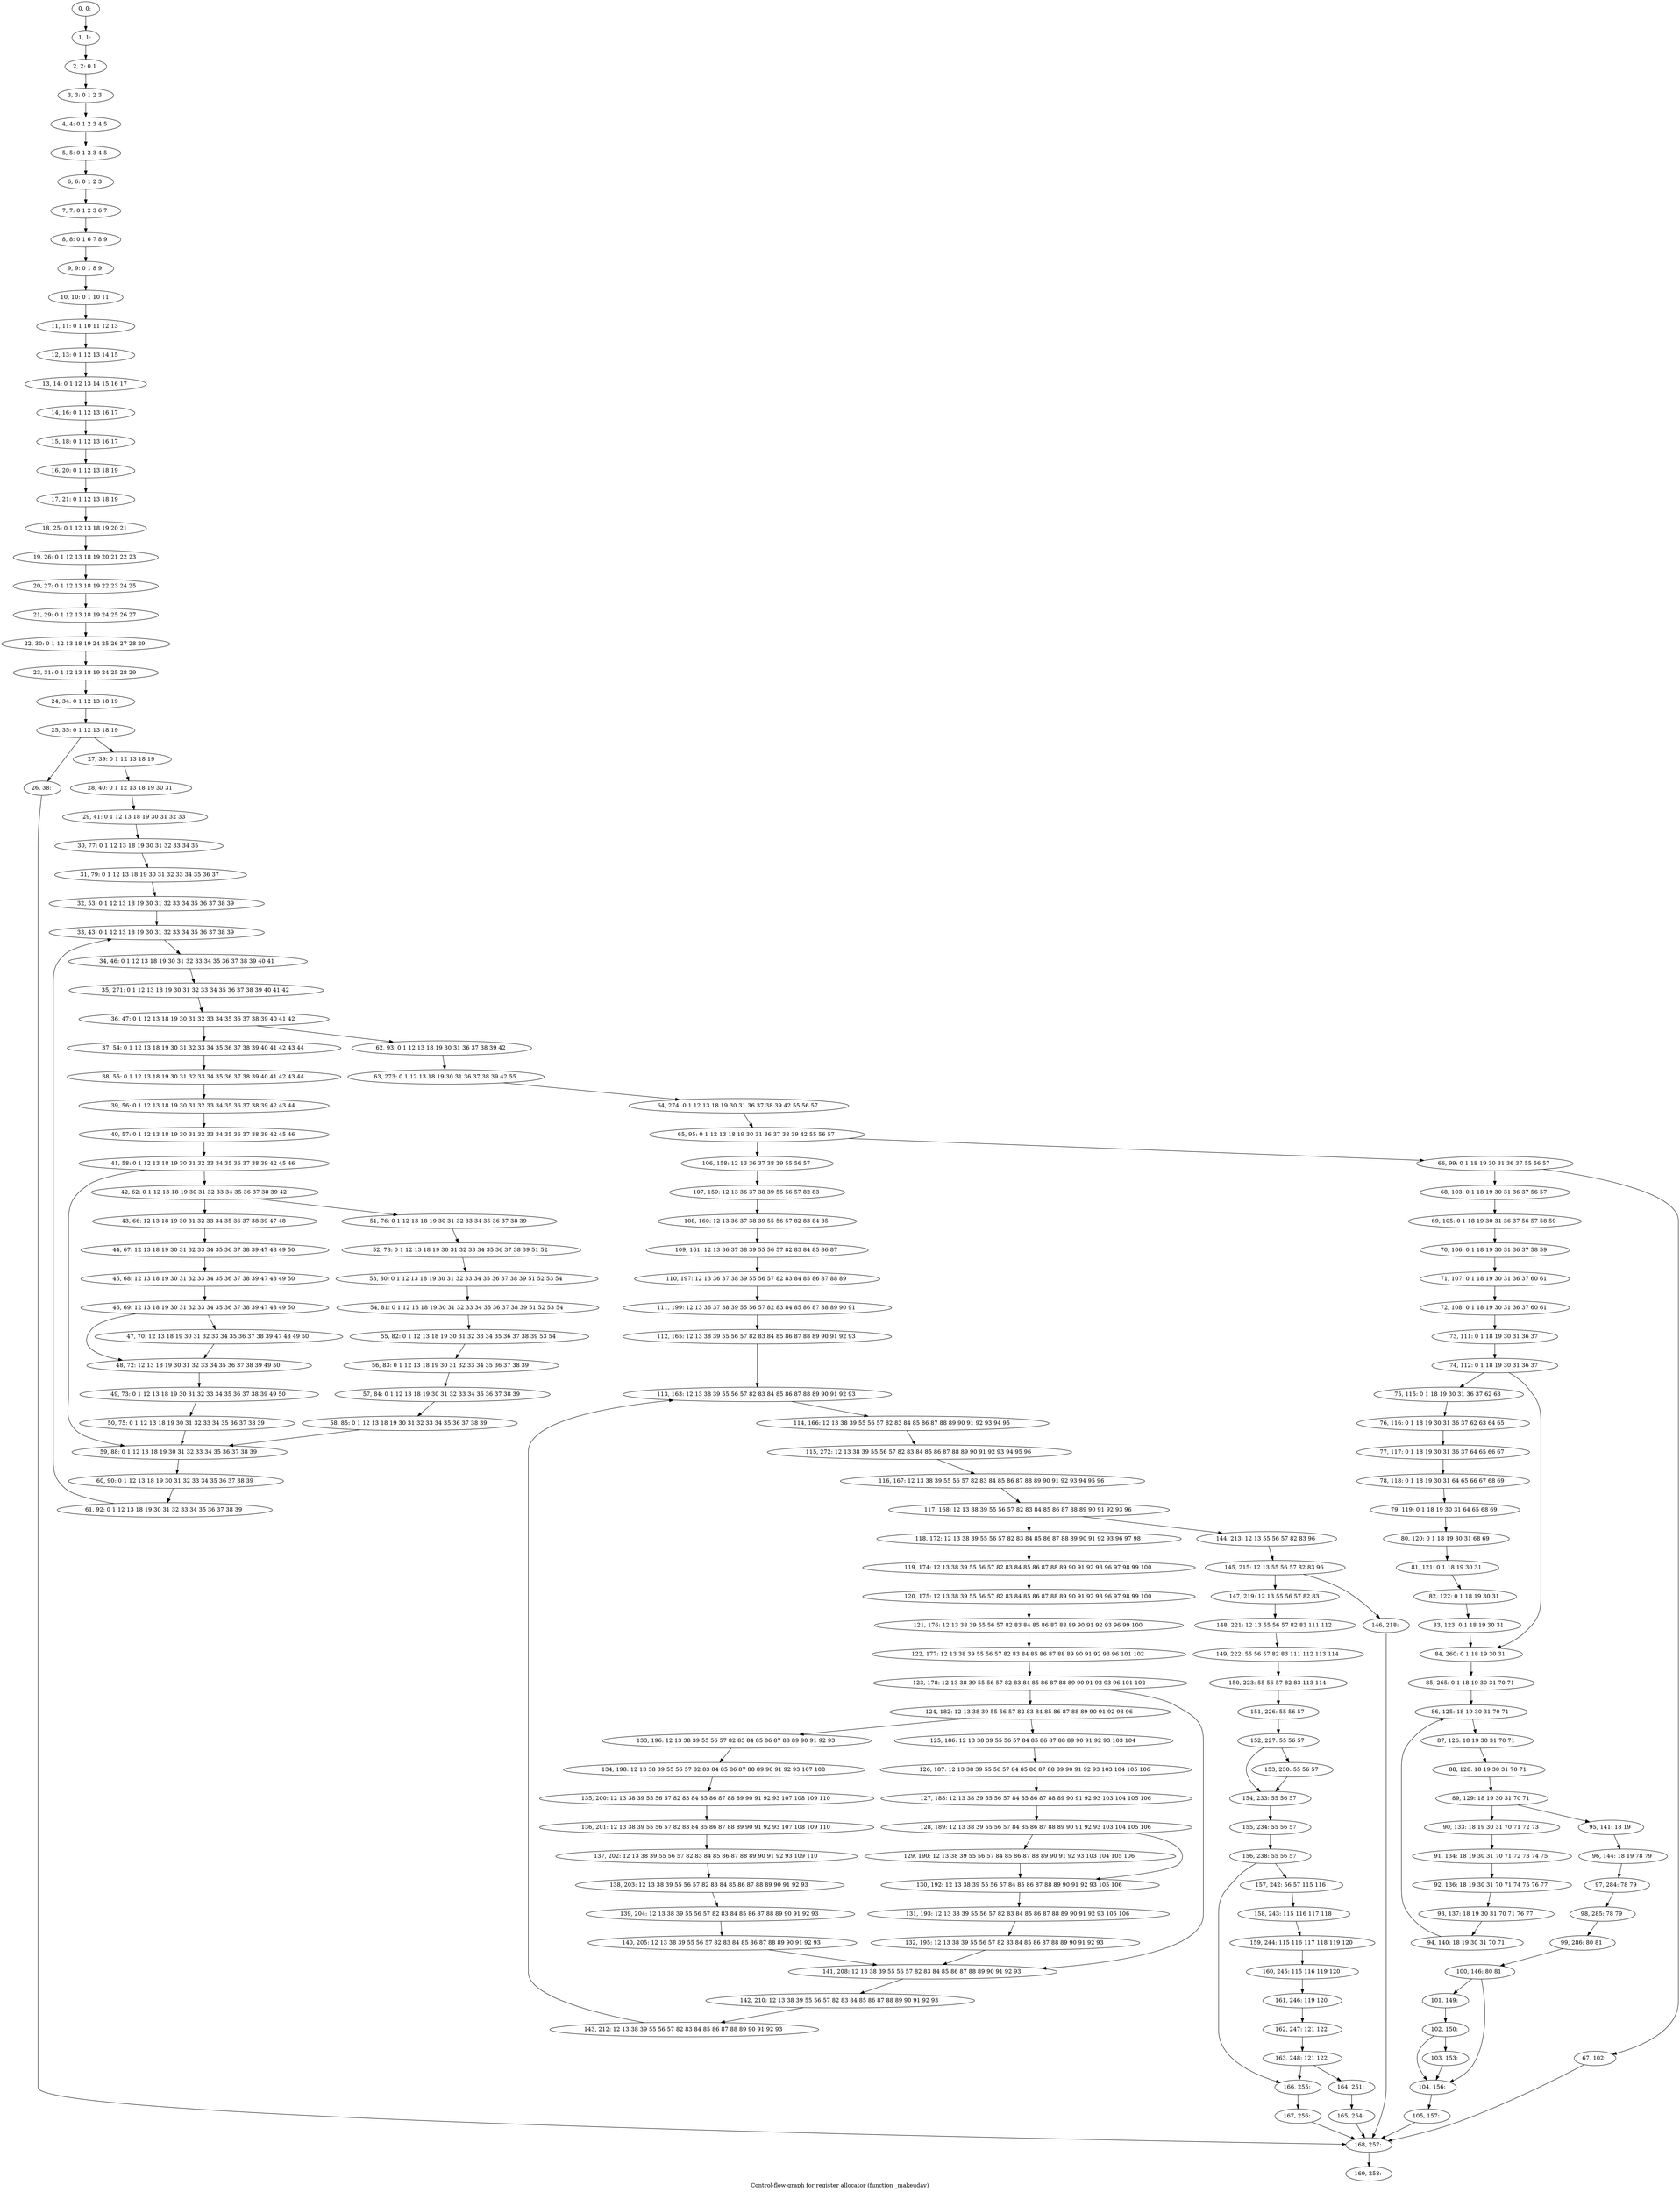 digraph G {
graph [label="Control-flow-graph for register allocator (function _makeuday)"]
0[label="0, 0: "];
1[label="1, 1: "];
2[label="2, 2: 0 1 "];
3[label="3, 3: 0 1 2 3 "];
4[label="4, 4: 0 1 2 3 4 5 "];
5[label="5, 5: 0 1 2 3 4 5 "];
6[label="6, 6: 0 1 2 3 "];
7[label="7, 7: 0 1 2 3 6 7 "];
8[label="8, 8: 0 1 6 7 8 9 "];
9[label="9, 9: 0 1 8 9 "];
10[label="10, 10: 0 1 10 11 "];
11[label="11, 11: 0 1 10 11 12 13 "];
12[label="12, 13: 0 1 12 13 14 15 "];
13[label="13, 14: 0 1 12 13 14 15 16 17 "];
14[label="14, 16: 0 1 12 13 16 17 "];
15[label="15, 18: 0 1 12 13 16 17 "];
16[label="16, 20: 0 1 12 13 18 19 "];
17[label="17, 21: 0 1 12 13 18 19 "];
18[label="18, 25: 0 1 12 13 18 19 20 21 "];
19[label="19, 26: 0 1 12 13 18 19 20 21 22 23 "];
20[label="20, 27: 0 1 12 13 18 19 22 23 24 25 "];
21[label="21, 29: 0 1 12 13 18 19 24 25 26 27 "];
22[label="22, 30: 0 1 12 13 18 19 24 25 26 27 28 29 "];
23[label="23, 31: 0 1 12 13 18 19 24 25 28 29 "];
24[label="24, 34: 0 1 12 13 18 19 "];
25[label="25, 35: 0 1 12 13 18 19 "];
26[label="26, 38: "];
27[label="27, 39: 0 1 12 13 18 19 "];
28[label="28, 40: 0 1 12 13 18 19 30 31 "];
29[label="29, 41: 0 1 12 13 18 19 30 31 32 33 "];
30[label="30, 77: 0 1 12 13 18 19 30 31 32 33 34 35 "];
31[label="31, 79: 0 1 12 13 18 19 30 31 32 33 34 35 36 37 "];
32[label="32, 53: 0 1 12 13 18 19 30 31 32 33 34 35 36 37 38 39 "];
33[label="33, 43: 0 1 12 13 18 19 30 31 32 33 34 35 36 37 38 39 "];
34[label="34, 46: 0 1 12 13 18 19 30 31 32 33 34 35 36 37 38 39 40 41 "];
35[label="35, 271: 0 1 12 13 18 19 30 31 32 33 34 35 36 37 38 39 40 41 42 "];
36[label="36, 47: 0 1 12 13 18 19 30 31 32 33 34 35 36 37 38 39 40 41 42 "];
37[label="37, 54: 0 1 12 13 18 19 30 31 32 33 34 35 36 37 38 39 40 41 42 43 44 "];
38[label="38, 55: 0 1 12 13 18 19 30 31 32 33 34 35 36 37 38 39 40 41 42 43 44 "];
39[label="39, 56: 0 1 12 13 18 19 30 31 32 33 34 35 36 37 38 39 42 43 44 "];
40[label="40, 57: 0 1 12 13 18 19 30 31 32 33 34 35 36 37 38 39 42 45 46 "];
41[label="41, 58: 0 1 12 13 18 19 30 31 32 33 34 35 36 37 38 39 42 45 46 "];
42[label="42, 62: 0 1 12 13 18 19 30 31 32 33 34 35 36 37 38 39 42 "];
43[label="43, 66: 12 13 18 19 30 31 32 33 34 35 36 37 38 39 47 48 "];
44[label="44, 67: 12 13 18 19 30 31 32 33 34 35 36 37 38 39 47 48 49 50 "];
45[label="45, 68: 12 13 18 19 30 31 32 33 34 35 36 37 38 39 47 48 49 50 "];
46[label="46, 69: 12 13 18 19 30 31 32 33 34 35 36 37 38 39 47 48 49 50 "];
47[label="47, 70: 12 13 18 19 30 31 32 33 34 35 36 37 38 39 47 48 49 50 "];
48[label="48, 72: 12 13 18 19 30 31 32 33 34 35 36 37 38 39 49 50 "];
49[label="49, 73: 0 1 12 13 18 19 30 31 32 33 34 35 36 37 38 39 49 50 "];
50[label="50, 75: 0 1 12 13 18 19 30 31 32 33 34 35 36 37 38 39 "];
51[label="51, 76: 0 1 12 13 18 19 30 31 32 33 34 35 36 37 38 39 "];
52[label="52, 78: 0 1 12 13 18 19 30 31 32 33 34 35 36 37 38 39 51 52 "];
53[label="53, 80: 0 1 12 13 18 19 30 31 32 33 34 35 36 37 38 39 51 52 53 54 "];
54[label="54, 81: 0 1 12 13 18 19 30 31 32 33 34 35 36 37 38 39 51 52 53 54 "];
55[label="55, 82: 0 1 12 13 18 19 30 31 32 33 34 35 36 37 38 39 53 54 "];
56[label="56, 83: 0 1 12 13 18 19 30 31 32 33 34 35 36 37 38 39 "];
57[label="57, 84: 0 1 12 13 18 19 30 31 32 33 34 35 36 37 38 39 "];
58[label="58, 85: 0 1 12 13 18 19 30 31 32 33 34 35 36 37 38 39 "];
59[label="59, 88: 0 1 12 13 18 19 30 31 32 33 34 35 36 37 38 39 "];
60[label="60, 90: 0 1 12 13 18 19 30 31 32 33 34 35 36 37 38 39 "];
61[label="61, 92: 0 1 12 13 18 19 30 31 32 33 34 35 36 37 38 39 "];
62[label="62, 93: 0 1 12 13 18 19 30 31 36 37 38 39 42 "];
63[label="63, 273: 0 1 12 13 18 19 30 31 36 37 38 39 42 55 "];
64[label="64, 274: 0 1 12 13 18 19 30 31 36 37 38 39 42 55 56 57 "];
65[label="65, 95: 0 1 12 13 18 19 30 31 36 37 38 39 42 55 56 57 "];
66[label="66, 99: 0 1 18 19 30 31 36 37 55 56 57 "];
67[label="67, 102: "];
68[label="68, 103: 0 1 18 19 30 31 36 37 56 57 "];
69[label="69, 105: 0 1 18 19 30 31 36 37 56 57 58 59 "];
70[label="70, 106: 0 1 18 19 30 31 36 37 58 59 "];
71[label="71, 107: 0 1 18 19 30 31 36 37 60 61 "];
72[label="72, 108: 0 1 18 19 30 31 36 37 60 61 "];
73[label="73, 111: 0 1 18 19 30 31 36 37 "];
74[label="74, 112: 0 1 18 19 30 31 36 37 "];
75[label="75, 115: 0 1 18 19 30 31 36 37 62 63 "];
76[label="76, 116: 0 1 18 19 30 31 36 37 62 63 64 65 "];
77[label="77, 117: 0 1 18 19 30 31 36 37 64 65 66 67 "];
78[label="78, 118: 0 1 18 19 30 31 64 65 66 67 68 69 "];
79[label="79, 119: 0 1 18 19 30 31 64 65 68 69 "];
80[label="80, 120: 0 1 18 19 30 31 68 69 "];
81[label="81, 121: 0 1 18 19 30 31 "];
82[label="82, 122: 0 1 18 19 30 31 "];
83[label="83, 123: 0 1 18 19 30 31 "];
84[label="84, 260: 0 1 18 19 30 31 "];
85[label="85, 265: 0 1 18 19 30 31 70 71 "];
86[label="86, 125: 18 19 30 31 70 71 "];
87[label="87, 126: 18 19 30 31 70 71 "];
88[label="88, 128: 18 19 30 31 70 71 "];
89[label="89, 129: 18 19 30 31 70 71 "];
90[label="90, 133: 18 19 30 31 70 71 72 73 "];
91[label="91, 134: 18 19 30 31 70 71 72 73 74 75 "];
92[label="92, 136: 18 19 30 31 70 71 74 75 76 77 "];
93[label="93, 137: 18 19 30 31 70 71 76 77 "];
94[label="94, 140: 18 19 30 31 70 71 "];
95[label="95, 141: 18 19 "];
96[label="96, 144: 18 19 78 79 "];
97[label="97, 284: 78 79 "];
98[label="98, 285: 78 79 "];
99[label="99, 286: 80 81 "];
100[label="100, 146: 80 81 "];
101[label="101, 149: "];
102[label="102, 150: "];
103[label="103, 153: "];
104[label="104, 156: "];
105[label="105, 157: "];
106[label="106, 158: 12 13 36 37 38 39 55 56 57 "];
107[label="107, 159: 12 13 36 37 38 39 55 56 57 82 83 "];
108[label="108, 160: 12 13 36 37 38 39 55 56 57 82 83 84 85 "];
109[label="109, 161: 12 13 36 37 38 39 55 56 57 82 83 84 85 86 87 "];
110[label="110, 197: 12 13 36 37 38 39 55 56 57 82 83 84 85 86 87 88 89 "];
111[label="111, 199: 12 13 36 37 38 39 55 56 57 82 83 84 85 86 87 88 89 90 91 "];
112[label="112, 165: 12 13 38 39 55 56 57 82 83 84 85 86 87 88 89 90 91 92 93 "];
113[label="113, 163: 12 13 38 39 55 56 57 82 83 84 85 86 87 88 89 90 91 92 93 "];
114[label="114, 166: 12 13 38 39 55 56 57 82 83 84 85 86 87 88 89 90 91 92 93 94 95 "];
115[label="115, 272: 12 13 38 39 55 56 57 82 83 84 85 86 87 88 89 90 91 92 93 94 95 96 "];
116[label="116, 167: 12 13 38 39 55 56 57 82 83 84 85 86 87 88 89 90 91 92 93 94 95 96 "];
117[label="117, 168: 12 13 38 39 55 56 57 82 83 84 85 86 87 88 89 90 91 92 93 96 "];
118[label="118, 172: 12 13 38 39 55 56 57 82 83 84 85 86 87 88 89 90 91 92 93 96 97 98 "];
119[label="119, 174: 12 13 38 39 55 56 57 82 83 84 85 86 87 88 89 90 91 92 93 96 97 98 99 100 "];
120[label="120, 175: 12 13 38 39 55 56 57 82 83 84 85 86 87 88 89 90 91 92 93 96 97 98 99 100 "];
121[label="121, 176: 12 13 38 39 55 56 57 82 83 84 85 86 87 88 89 90 91 92 93 96 99 100 "];
122[label="122, 177: 12 13 38 39 55 56 57 82 83 84 85 86 87 88 89 90 91 92 93 96 101 102 "];
123[label="123, 178: 12 13 38 39 55 56 57 82 83 84 85 86 87 88 89 90 91 92 93 96 101 102 "];
124[label="124, 182: 12 13 38 39 55 56 57 82 83 84 85 86 87 88 89 90 91 92 93 96 "];
125[label="125, 186: 12 13 38 39 55 56 57 84 85 86 87 88 89 90 91 92 93 103 104 "];
126[label="126, 187: 12 13 38 39 55 56 57 84 85 86 87 88 89 90 91 92 93 103 104 105 106 "];
127[label="127, 188: 12 13 38 39 55 56 57 84 85 86 87 88 89 90 91 92 93 103 104 105 106 "];
128[label="128, 189: 12 13 38 39 55 56 57 84 85 86 87 88 89 90 91 92 93 103 104 105 106 "];
129[label="129, 190: 12 13 38 39 55 56 57 84 85 86 87 88 89 90 91 92 93 103 104 105 106 "];
130[label="130, 192: 12 13 38 39 55 56 57 84 85 86 87 88 89 90 91 92 93 105 106 "];
131[label="131, 193: 12 13 38 39 55 56 57 82 83 84 85 86 87 88 89 90 91 92 93 105 106 "];
132[label="132, 195: 12 13 38 39 55 56 57 82 83 84 85 86 87 88 89 90 91 92 93 "];
133[label="133, 196: 12 13 38 39 55 56 57 82 83 84 85 86 87 88 89 90 91 92 93 "];
134[label="134, 198: 12 13 38 39 55 56 57 82 83 84 85 86 87 88 89 90 91 92 93 107 108 "];
135[label="135, 200: 12 13 38 39 55 56 57 82 83 84 85 86 87 88 89 90 91 92 93 107 108 109 110 "];
136[label="136, 201: 12 13 38 39 55 56 57 82 83 84 85 86 87 88 89 90 91 92 93 107 108 109 110 "];
137[label="137, 202: 12 13 38 39 55 56 57 82 83 84 85 86 87 88 89 90 91 92 93 109 110 "];
138[label="138, 203: 12 13 38 39 55 56 57 82 83 84 85 86 87 88 89 90 91 92 93 "];
139[label="139, 204: 12 13 38 39 55 56 57 82 83 84 85 86 87 88 89 90 91 92 93 "];
140[label="140, 205: 12 13 38 39 55 56 57 82 83 84 85 86 87 88 89 90 91 92 93 "];
141[label="141, 208: 12 13 38 39 55 56 57 82 83 84 85 86 87 88 89 90 91 92 93 "];
142[label="142, 210: 12 13 38 39 55 56 57 82 83 84 85 86 87 88 89 90 91 92 93 "];
143[label="143, 212: 12 13 38 39 55 56 57 82 83 84 85 86 87 88 89 90 91 92 93 "];
144[label="144, 213: 12 13 55 56 57 82 83 96 "];
145[label="145, 215: 12 13 55 56 57 82 83 96 "];
146[label="146, 218: "];
147[label="147, 219: 12 13 55 56 57 82 83 "];
148[label="148, 221: 12 13 55 56 57 82 83 111 112 "];
149[label="149, 222: 55 56 57 82 83 111 112 113 114 "];
150[label="150, 223: 55 56 57 82 83 113 114 "];
151[label="151, 226: 55 56 57 "];
152[label="152, 227: 55 56 57 "];
153[label="153, 230: 55 56 57 "];
154[label="154, 233: 55 56 57 "];
155[label="155, 234: 55 56 57 "];
156[label="156, 238: 55 56 57 "];
157[label="157, 242: 56 57 115 116 "];
158[label="158, 243: 115 116 117 118 "];
159[label="159, 244: 115 116 117 118 119 120 "];
160[label="160, 245: 115 116 119 120 "];
161[label="161, 246: 119 120 "];
162[label="162, 247: 121 122 "];
163[label="163, 248: 121 122 "];
164[label="164, 251: "];
165[label="165, 254: "];
166[label="166, 255: "];
167[label="167, 256: "];
168[label="168, 257: "];
169[label="169, 258: "];
0->1 ;
1->2 ;
2->3 ;
3->4 ;
4->5 ;
5->6 ;
6->7 ;
7->8 ;
8->9 ;
9->10 ;
10->11 ;
11->12 ;
12->13 ;
13->14 ;
14->15 ;
15->16 ;
16->17 ;
17->18 ;
18->19 ;
19->20 ;
20->21 ;
21->22 ;
22->23 ;
23->24 ;
24->25 ;
25->26 ;
25->27 ;
26->168 ;
27->28 ;
28->29 ;
29->30 ;
30->31 ;
31->32 ;
32->33 ;
33->34 ;
34->35 ;
35->36 ;
36->37 ;
36->62 ;
37->38 ;
38->39 ;
39->40 ;
40->41 ;
41->42 ;
41->59 ;
42->43 ;
42->51 ;
43->44 ;
44->45 ;
45->46 ;
46->47 ;
46->48 ;
47->48 ;
48->49 ;
49->50 ;
50->59 ;
51->52 ;
52->53 ;
53->54 ;
54->55 ;
55->56 ;
56->57 ;
57->58 ;
58->59 ;
59->60 ;
60->61 ;
61->33 ;
62->63 ;
63->64 ;
64->65 ;
65->66 ;
65->106 ;
66->67 ;
66->68 ;
67->168 ;
68->69 ;
69->70 ;
70->71 ;
71->72 ;
72->73 ;
73->74 ;
74->75 ;
74->84 ;
75->76 ;
76->77 ;
77->78 ;
78->79 ;
79->80 ;
80->81 ;
81->82 ;
82->83 ;
83->84 ;
84->85 ;
85->86 ;
86->87 ;
87->88 ;
88->89 ;
89->90 ;
89->95 ;
90->91 ;
91->92 ;
92->93 ;
93->94 ;
94->86 ;
95->96 ;
96->97 ;
97->98 ;
98->99 ;
99->100 ;
100->101 ;
100->104 ;
101->102 ;
102->103 ;
102->104 ;
103->104 ;
104->105 ;
105->168 ;
106->107 ;
107->108 ;
108->109 ;
109->110 ;
110->111 ;
111->112 ;
112->113 ;
113->114 ;
114->115 ;
115->116 ;
116->117 ;
117->118 ;
117->144 ;
118->119 ;
119->120 ;
120->121 ;
121->122 ;
122->123 ;
123->124 ;
123->141 ;
124->125 ;
124->133 ;
125->126 ;
126->127 ;
127->128 ;
128->129 ;
128->130 ;
129->130 ;
130->131 ;
131->132 ;
132->141 ;
133->134 ;
134->135 ;
135->136 ;
136->137 ;
137->138 ;
138->139 ;
139->140 ;
140->141 ;
141->142 ;
142->143 ;
143->113 ;
144->145 ;
145->146 ;
145->147 ;
146->168 ;
147->148 ;
148->149 ;
149->150 ;
150->151 ;
151->152 ;
152->153 ;
152->154 ;
153->154 ;
154->155 ;
155->156 ;
156->157 ;
156->166 ;
157->158 ;
158->159 ;
159->160 ;
160->161 ;
161->162 ;
162->163 ;
163->164 ;
163->166 ;
164->165 ;
165->168 ;
166->167 ;
167->168 ;
168->169 ;
}
